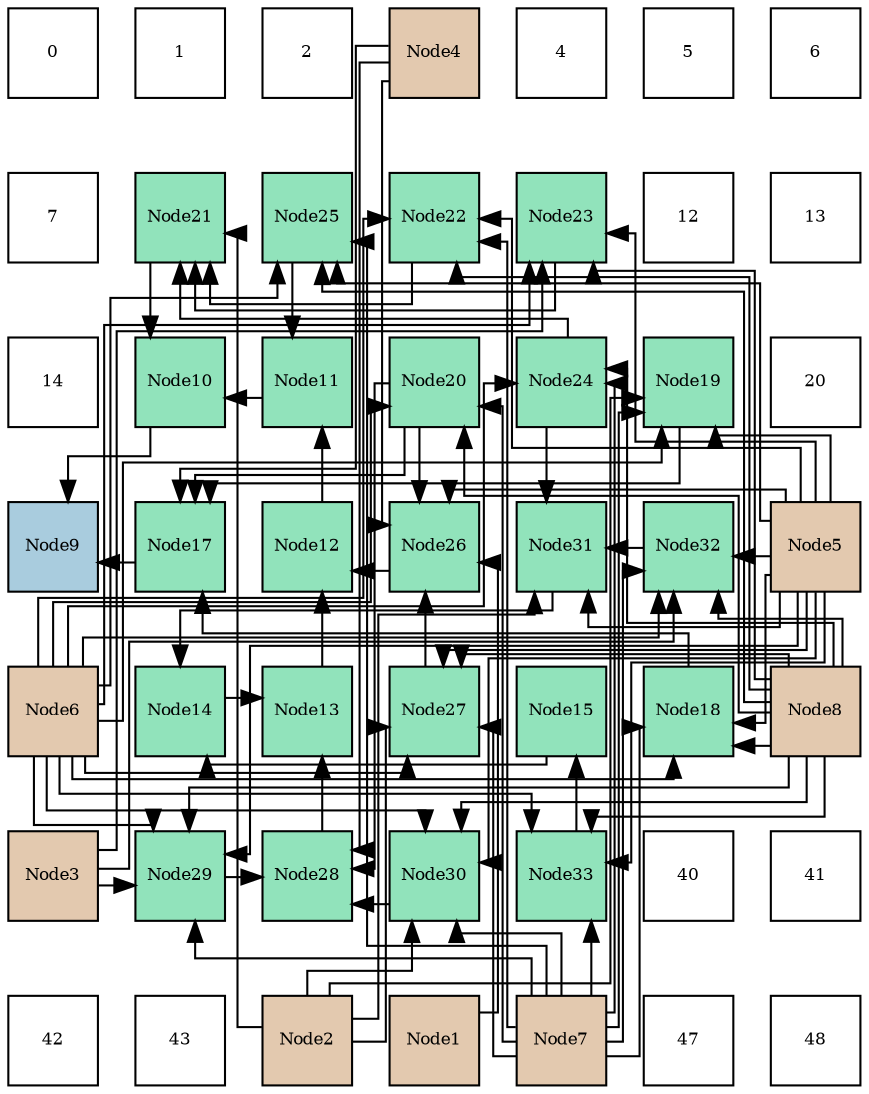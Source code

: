 digraph layout{
 rankdir=TB;
 splines=ortho;
 node [style=filled shape=square fixedsize=true width=0.6];
0[label="0", fontsize=8, fillcolor="#ffffff"];
1[label="1", fontsize=8, fillcolor="#ffffff"];
2[label="2", fontsize=8, fillcolor="#ffffff"];
3[label="Node4", fontsize=8, fillcolor="#e3c9af"];
4[label="4", fontsize=8, fillcolor="#ffffff"];
5[label="5", fontsize=8, fillcolor="#ffffff"];
6[label="6", fontsize=8, fillcolor="#ffffff"];
7[label="7", fontsize=8, fillcolor="#ffffff"];
8[label="Node21", fontsize=8, fillcolor="#91e3bb"];
9[label="Node25", fontsize=8, fillcolor="#91e3bb"];
10[label="Node22", fontsize=8, fillcolor="#91e3bb"];
11[label="Node23", fontsize=8, fillcolor="#91e3bb"];
12[label="12", fontsize=8, fillcolor="#ffffff"];
13[label="13", fontsize=8, fillcolor="#ffffff"];
14[label="14", fontsize=8, fillcolor="#ffffff"];
15[label="Node10", fontsize=8, fillcolor="#91e3bb"];
16[label="Node11", fontsize=8, fillcolor="#91e3bb"];
17[label="Node20", fontsize=8, fillcolor="#91e3bb"];
18[label="Node24", fontsize=8, fillcolor="#91e3bb"];
19[label="Node19", fontsize=8, fillcolor="#91e3bb"];
20[label="20", fontsize=8, fillcolor="#ffffff"];
21[label="Node9", fontsize=8, fillcolor="#a9ccde"];
22[label="Node17", fontsize=8, fillcolor="#91e3bb"];
23[label="Node12", fontsize=8, fillcolor="#91e3bb"];
24[label="Node26", fontsize=8, fillcolor="#91e3bb"];
25[label="Node31", fontsize=8, fillcolor="#91e3bb"];
26[label="Node32", fontsize=8, fillcolor="#91e3bb"];
27[label="Node5", fontsize=8, fillcolor="#e3c9af"];
28[label="Node6", fontsize=8, fillcolor="#e3c9af"];
29[label="Node14", fontsize=8, fillcolor="#91e3bb"];
30[label="Node13", fontsize=8, fillcolor="#91e3bb"];
31[label="Node27", fontsize=8, fillcolor="#91e3bb"];
32[label="Node15", fontsize=8, fillcolor="#91e3bb"];
33[label="Node18", fontsize=8, fillcolor="#91e3bb"];
34[label="Node8", fontsize=8, fillcolor="#e3c9af"];
35[label="Node3", fontsize=8, fillcolor="#e3c9af"];
36[label="Node29", fontsize=8, fillcolor="#91e3bb"];
37[label="Node28", fontsize=8, fillcolor="#91e3bb"];
38[label="Node30", fontsize=8, fillcolor="#91e3bb"];
39[label="Node33", fontsize=8, fillcolor="#91e3bb"];
40[label="40", fontsize=8, fillcolor="#ffffff"];
41[label="41", fontsize=8, fillcolor="#ffffff"];
42[label="42", fontsize=8, fillcolor="#ffffff"];
43[label="43", fontsize=8, fillcolor="#ffffff"];
44[label="Node2", fontsize=8, fillcolor="#e3c9af"];
45[label="Node1", fontsize=8, fillcolor="#e3c9af"];
46[label="Node7", fontsize=8, fillcolor="#e3c9af"];
47[label="47", fontsize=8, fillcolor="#ffffff"];
48[label="48", fontsize=8, fillcolor="#ffffff"];
edge [constraint=false, style=vis];15 -> 21;
22 -> 21;
16 -> 15;
8 -> 15;
23 -> 16;
9 -> 16;
30 -> 23;
24 -> 23;
29 -> 30;
37 -> 30;
32 -> 29;
25 -> 29;
39 -> 32;
33 -> 22;
19 -> 22;
17 -> 22;
3 -> 22;
10 -> 8;
11 -> 8;
18 -> 8;
44 -> 8;
17 -> 24;
31 -> 24;
45 -> 24;
3 -> 24;
27 -> 24;
17 -> 37;
36 -> 37;
38 -> 37;
3 -> 37;
18 -> 25;
26 -> 25;
44 -> 25;
27 -> 25;
27 -> 33;
28 -> 33;
46 -> 33;
34 -> 33;
44 -> 19;
27 -> 19;
28 -> 19;
46 -> 19;
28 -> 17;
46 -> 17;
34 -> 17;
27 -> 10;
28 -> 10;
46 -> 10;
34 -> 10;
35 -> 11;
27 -> 11;
28 -> 11;
34 -> 11;
28 -> 18;
46 -> 18;
34 -> 18;
27 -> 9;
28 -> 9;
46 -> 9;
34 -> 9;
44 -> 31;
27 -> 31;
28 -> 31;
46 -> 31;
34 -> 31;
35 -> 36;
27 -> 36;
28 -> 36;
46 -> 36;
34 -> 36;
44 -> 38;
27 -> 38;
28 -> 38;
46 -> 38;
34 -> 38;
35 -> 26;
27 -> 26;
28 -> 26;
46 -> 26;
34 -> 26;
27 -> 39;
28 -> 39;
46 -> 39;
34 -> 39;
edge [constraint=true, style=invis];
0 -> 7 -> 14 -> 21 -> 28 -> 35 -> 42;
1 -> 8 -> 15 -> 22 -> 29 -> 36 -> 43;
2 -> 9 -> 16 -> 23 -> 30 -> 37 -> 44;
3 -> 10 -> 17 -> 24 -> 31 -> 38 -> 45;
4 -> 11 -> 18 -> 25 -> 32 -> 39 -> 46;
5 -> 12 -> 19 -> 26 -> 33 -> 40 -> 47;
6 -> 13 -> 20 -> 27 -> 34 -> 41 -> 48;
rank = same {0 -> 1 -> 2 -> 3 -> 4 -> 5 -> 6};
rank = same {7 -> 8 -> 9 -> 10 -> 11 -> 12 -> 13};
rank = same {14 -> 15 -> 16 -> 17 -> 18 -> 19 -> 20};
rank = same {21 -> 22 -> 23 -> 24 -> 25 -> 26 -> 27};
rank = same {28 -> 29 -> 30 -> 31 -> 32 -> 33 -> 34};
rank = same {35 -> 36 -> 37 -> 38 -> 39 -> 40 -> 41};
rank = same {42 -> 43 -> 44 -> 45 -> 46 -> 47 -> 48};
}
